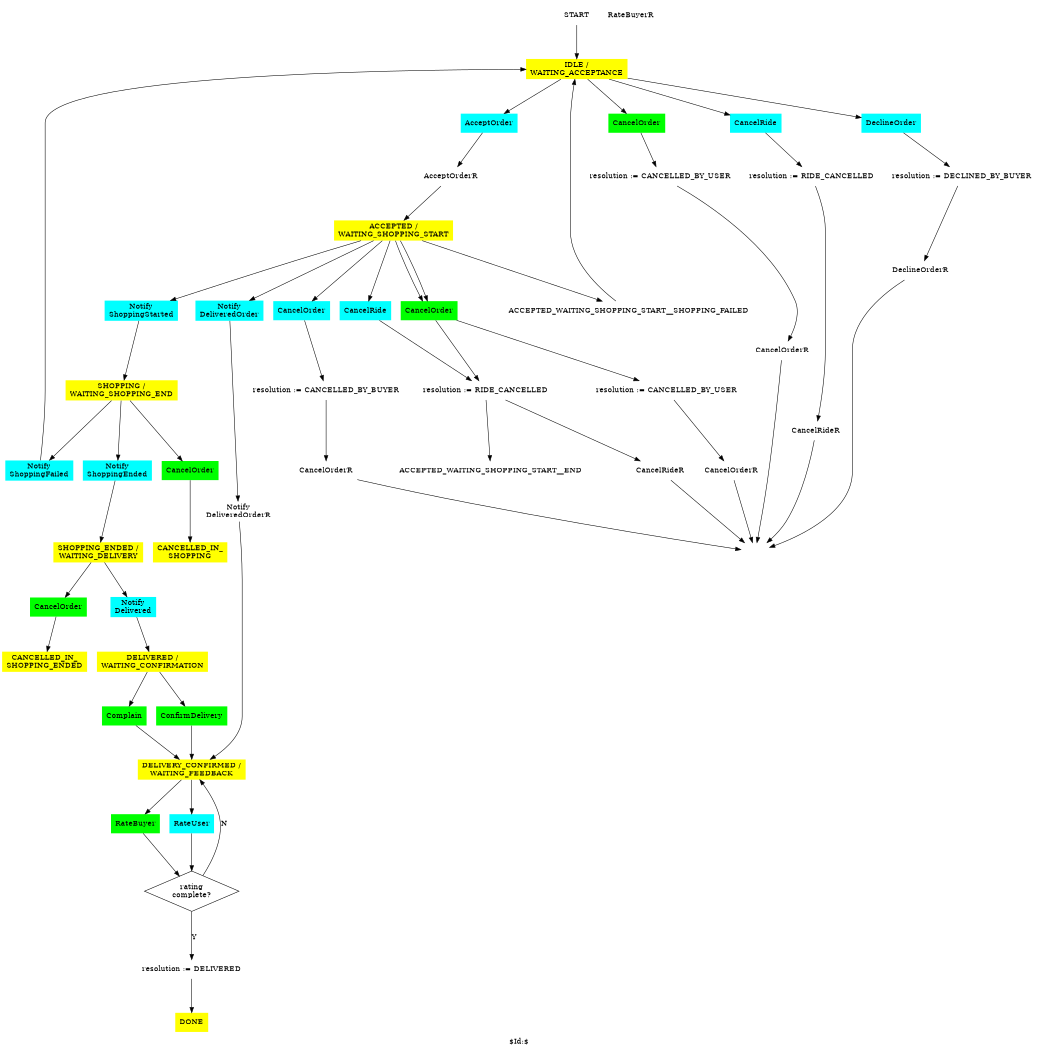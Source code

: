 # Order FSM.
#
# Copyright (C) 2019 Sergey Kolevatov
#
# This program is free software: you can redistribute it and/or modify
# it under the terms of the GNU General Public License as published by
# the Free Software Foundation, either version 3 of the License, or
# (at your option) any later version.
#
# This program is distributed in the hope that it will be useful,
# but WITHOUT ANY WARRANTY; without even the implied warranty of
# MERCHANTABILITY or FITNESS FOR A PARTICULAR PURPOSE. See the
# GNU General Public License for more details.
#
# You should have received a copy of the GNU General Public License
# along with this program. If not, see <http://www.gnu.org/licenses/>.
#
# SKV 19a31
#
# $Id:$
#
# execute: FL=Order; dot -l sdl.ps -Tps $FL.gv -o $FL.ps; ps2pdf $FL.ps $FL.pdf

digraph Order
{

label="$Id:$";

size="7,7";
ratio=fill;
splines=true;
node [peripheries=0 style=filled fillcolor=white]

######################################################
# states

START                           [ shape = sdl_start ]
WAITING_ACCEPTANCE              [ label = "IDLE /\nWAITING_ACCEPTANCE"            shape = sdl_state fillcolor=yellow ]
ACCEPTED_WAITING_SHOPPING_START [ label = "ACCEPTED /\nWAITING_SHOPPING_START"    shape = sdl_state fillcolor=yellow ]
SHOPPING_WAITING_SHOPPING_END   [ label = "SHOPPING /\nWAITING_SHOPPING_END"      shape = sdl_state fillcolor=yellow ]
CANCELLED_IN_SHOPPING           [ label = "CANCELLED_IN_\nSHOPPING"               shape = sdl_state fillcolor=yellow ]
SHOPPING_ENDED_WAITING_DELIVERY [ label = "SHOPPING_ENDED /\nWAITING_DELIVERY"    shape = sdl_state fillcolor=yellow ]
CANCELLED_IN_SHOPPING_ENDED     [ label = "CANCELLED_IN_\nSHOPPING_ENDED"         shape = sdl_state fillcolor=yellow ]
DELIVERED_WAITING_CONFIRMATION  [ label = "DELIVERED /\nWAITING_CONFIRMATION"     shape = sdl_state fillcolor=yellow ]
DELIVERY_CONFIRMED_WAITING_FEEDBACK      [ label = "DELIVERY_CONFIRMED /\nWAITING_FEEDBACK"         shape = sdl_state fillcolor=yellow ]
END                             [ label = ""                              shape = sdl_stop  style=solid ]
DONE                            [ label = "DONE"                                  shape = sdl_state fillcolor=yellow ]

######################################################
# actions

WAITING_ACCEPTANCE__ACCEPT_ORDER            [ label="AcceptOrder"                       shape = sdl_input_from_right fillcolor=cyan ]
WAITING_ACCEPTANCE__SEND_ACCEPT_ORDER       [ label="AcceptOrderR"                      shape = sdl_output_to_right ]
WAITING_ACCEPTANCE__DECLINE_ORDER           [ label="DeclineOrder"                      shape = sdl_input_from_right fillcolor=cyan ]
WAITING_ACCEPTANCE__SEND_DECLINE_ORDER      [ label="DeclineOrderR"                     shape = sdl_output_to_right ]
WAITING_ACCEPTANCE__CANCEL_ORDER            [ label="CancelOrder"                       shape = sdl_input_from_left  fillcolor=green ]
WAITING_ACCEPTANCE__SEND_CANCEL_ORDER       [ label="CancelOrderR"                      shape = sdl_output_to_left ]
WAITING_ACCEPTANCE__CANCEL_RIDE             [ label="CancelRide"                        shape = sdl_input_from_right fillcolor=cyan ]
WAITING_ACCEPTANCE__SEND_CANCEL_RIDE        [ label="CancelRideR"                       shape = sdl_output_to_right ]
WAITING_ACCEPTANCE__RESOL_1                 [ label="resolution := CANCELLED_BY_USER"   shape = sdl_task ]
WAITING_ACCEPTANCE__RESOL_2                 [ label="resolution := DECLINED_BY_BUYER" shape = sdl_task ]
WAITING_ACCEPTANCE__RESOL_3                 [ label="resolution := RIDE_CANCELLED"      shape = sdl_task ]

ACCEPTED_WAITING_SHOPPING_START__SHOPPING_STARTED [ label="Notify\nShoppingStarted"           shape = sdl_input_from_right fillcolor=cyan ]
ACCEPTED_WAITING_SHOPPING_START__DELIVERED        [ label="Notify\nDeliveredOrder"            shape = sdl_input_from_right fillcolor=cyan ]
ACCEPTED_WAITING_SHOPPING_START__SEND_DELIVERED   [ label="Notify\nDeliveredOrderR"           shape = sdl_output_to_right ]
ACCEPTED_WAITING_SHOPPING_START__CANCEL_RIDE      [ label="CancelRide"                        shape = sdl_input_from_right fillcolor=cyan ]
ACCEPTED_WAITING_SHOPPING_START__SEND_CANCEL_RIDE [ label="CancelRideR"                       shape = sdl_output_to_right ]
ACCEPTED_WAITING_SHOPPING_START__CANCEL_ORDER     [ label="CancelOrder"                       shape = sdl_input_from_left  fillcolor=green ]
ACCEPTED_WAITING_SHOPPING_START__SEND_CANCEL_ORDER    [ label="CancelOrderR"                  shape = sdl_output_to_left ]
ACCEPTED_WAITING_SHOPPING_START__CANCEL_ORDER_2   [ label="CancelOrder"                       shape = sdl_input_from_right fillcolor=cyan ]
ACCEPTED_WAITING_SHOPPING_START__SEND_CANCEL_ORDER_2  [ label="CancelOrderR"                  shape = sdl_output_to_right ]
ACCEPTED_WAITING_SHOPPING_START__RESOL_1          [ label="resolution := RIDE_CANCELLED"      shape = sdl_task ]
ACCEPTED_WAITING_SHOPPING_START__RESOL_2          [ label="resolution := CANCELLED_BY_USER"   shape = sdl_task ]
ACCEPTED_WAITING_SHOPPING_START__RESOL_3          [ label="resolution := CANCELLED_BY_BUYER" shape = sdl_task ]


SHOPPING_WAITING_SHOPPING_END__SHOPPING_ENDED     [ label="Notify\nShoppingEnded"             shape = sdl_input_from_right fillcolor=cyan ]
SHOPPING_WAITING_SHOPPING_END__SHOPPING_FAILED    [ label="Notify\nShoppingFailed"            shape = sdl_input_from_right fillcolor=cyan ]
SHOPPING_WAITING_SHOPPING_END__CANCEL_ORDER       [ label="CancelOrder"                       shape = sdl_input_from_left  fillcolor=green ]

SHOPPING_ENDED_WAITING_DELIVERY__DELIVERED        [ label="Notify\nDelivered"                 shape = sdl_input_from_right fillcolor=cyan ]
SHOPPING_ENDED_WAITING_DELIVERY__CANCEL_ORDER     [ label="CancelOrder"                       shape = sdl_input_from_left  fillcolor=green ]

DELIVERED_WAITING_CONFIRMATION__CONFIRM           [ label="ConfirmDelivery"                   shape = sdl_input_from_left  fillcolor=green ]
DELIVERED_WAITING_CONFIRMATION__COMPLAIN          [ label="Complain"                          shape = sdl_input_from_left  fillcolor=green ]

DELIVERY_CONFIRMED_WAITING_FEEDBACK__RATE_BUYER    [ label="RateBuyer"                        shape = sdl_input_from_left  fillcolor=green ]
DELIVERY_CONFIRMED_WAITING_FEEDBACK__SEND_RATE_BUYER    [ label="RateBuyerR"                  shape = sdl_output_to_left ]
DELIVERY_CONFIRMED_WAITING_FEEDBACK__RATE_USER     [ label="RateUser"                         shape = sdl_input_from_right fillcolor=cyan ]
DELIVERY_CONFIRMED_WAITING_FEEDBACK__RATING_COMPLETE [ label="rating\ncomplete?"              shape = diamond peripheries=1]
DELIVERY_CONFIRMED_WAITING_FEEDBACK__RESOL_1         [ label="resolution := DELIVERED"        shape = sdl_task ]

######################################################
# transitions

START -> WAITING_ACCEPTANCE

WAITING_ACCEPTANCE -> WAITING_ACCEPTANCE__ACCEPT_ORDER   -> WAITING_ACCEPTANCE__SEND_ACCEPT_ORDER -> ACCEPTED_WAITING_SHOPPING_START
WAITING_ACCEPTANCE -> WAITING_ACCEPTANCE__CANCEL_ORDER   -> WAITING_ACCEPTANCE__RESOL_1 -> WAITING_ACCEPTANCE__SEND_CANCEL_ORDER  -> END
WAITING_ACCEPTANCE -> WAITING_ACCEPTANCE__DECLINE_ORDER  -> WAITING_ACCEPTANCE__RESOL_2 -> WAITING_ACCEPTANCE__SEND_DECLINE_ORDER -> END
WAITING_ACCEPTANCE -> WAITING_ACCEPTANCE__CANCEL_RIDE    -> WAITING_ACCEPTANCE__RESOL_3 -> WAITING_ACCEPTANCE__SEND_CANCEL_RIDE   -> END

ACCEPTED_WAITING_SHOPPING_START -> ACCEPTED_WAITING_SHOPPING_START__DELIVERED      -> ACCEPTED_WAITING_SHOPPING_START__SEND_DELIVERED -> DELIVERY_CONFIRMED_WAITING_FEEDBACK
ACCEPTED_WAITING_SHOPPING_START -> ACCEPTED_WAITING_SHOPPING_START__CANCEL_RIDE    -> ACCEPTED_WAITING_SHOPPING_START__RESOL_1 -> ACCEPTED_WAITING_SHOPPING_START__SEND_CANCEL_RIDE    -> END
ACCEPTED_WAITING_SHOPPING_START -> ACCEPTED_WAITING_SHOPPING_START__CANCEL_ORDER   -> ACCEPTED_WAITING_SHOPPING_START__RESOL_2 -> ACCEPTED_WAITING_SHOPPING_START__SEND_CANCEL_ORDER   -> END
ACCEPTED_WAITING_SHOPPING_START -> ACCEPTED_WAITING_SHOPPING_START__CANCEL_ORDER_2 -> ACCEPTED_WAITING_SHOPPING_START__RESOL_3 -> ACCEPTED_WAITING_SHOPPING_START__SEND_CANCEL_ORDER_2 -> END

ACCEPTED_WAITING_SHOPPING_START -> ACCEPTED_WAITING_SHOPPING_START__SHOPPING_STARTED -> SHOPPING_WAITING_SHOPPING_END
ACCEPTED_WAITING_SHOPPING_START -> ACCEPTED_WAITING_SHOPPING_START__CANCEL_ORDER     -> ACCEPTED_WAITING_SHOPPING_START__RESOL_1 -> ACCEPTED_WAITING_SHOPPING_START__END
ACCEPTED_WAITING_SHOPPING_START -> ACCEPTED_WAITING_SHOPPING_START__SHOPPING_FAILED      -> WAITING_ACCEPTANCE

SHOPPING_WAITING_SHOPPING_END -> SHOPPING_WAITING_SHOPPING_END__SHOPPING_ENDED  -> SHOPPING_ENDED_WAITING_DELIVERY
SHOPPING_WAITING_SHOPPING_END -> SHOPPING_WAITING_SHOPPING_END__SHOPPING_FAILED -> WAITING_ACCEPTANCE
SHOPPING_WAITING_SHOPPING_END -> SHOPPING_WAITING_SHOPPING_END__CANCEL_ORDER    -> CANCELLED_IN_SHOPPING

SHOPPING_ENDED_WAITING_DELIVERY -> SHOPPING_ENDED_WAITING_DELIVERY__DELIVERED      -> DELIVERED_WAITING_CONFIRMATION
SHOPPING_ENDED_WAITING_DELIVERY -> SHOPPING_ENDED_WAITING_DELIVERY__CANCEL_ORDER   -> CANCELLED_IN_SHOPPING_ENDED

DELIVERED_WAITING_CONFIRMATION -> DELIVERED_WAITING_CONFIRMATION__CONFIRM  -> DELIVERY_CONFIRMED_WAITING_FEEDBACK
DELIVERED_WAITING_CONFIRMATION -> DELIVERED_WAITING_CONFIRMATION__COMPLAIN -> DELIVERY_CONFIRMED_WAITING_FEEDBACK

DELIVERY_CONFIRMED_WAITING_FEEDBACK -> DELIVERY_CONFIRMED_WAITING_FEEDBACK__RATE_BUYER -> DELIVERY_CONFIRMED_WAITING_FEEDBACK__RATING_COMPLETE
DELIVERY_CONFIRMED_WAITING_FEEDBACK -> DELIVERY_CONFIRMED_WAITING_FEEDBACK__RATE_USER  -> DELIVERY_CONFIRMED_WAITING_FEEDBACK__RATING_COMPLETE
                                                                                          DELIVERY_CONFIRMED_WAITING_FEEDBACK__RATING_COMPLETE -> DELIVERY_CONFIRMED_WAITING_FEEDBACK__RESOL_1 [ label="Y" ]
                                                                                                                                                  DELIVERY_CONFIRMED_WAITING_FEEDBACK__RESOL_1 -> DONE
                                                                                          DELIVERY_CONFIRMED_WAITING_FEEDBACK__RATING_COMPLETE -> DELIVERY_CONFIRMED_WAITING_FEEDBACK          [ label="N" ]

}
